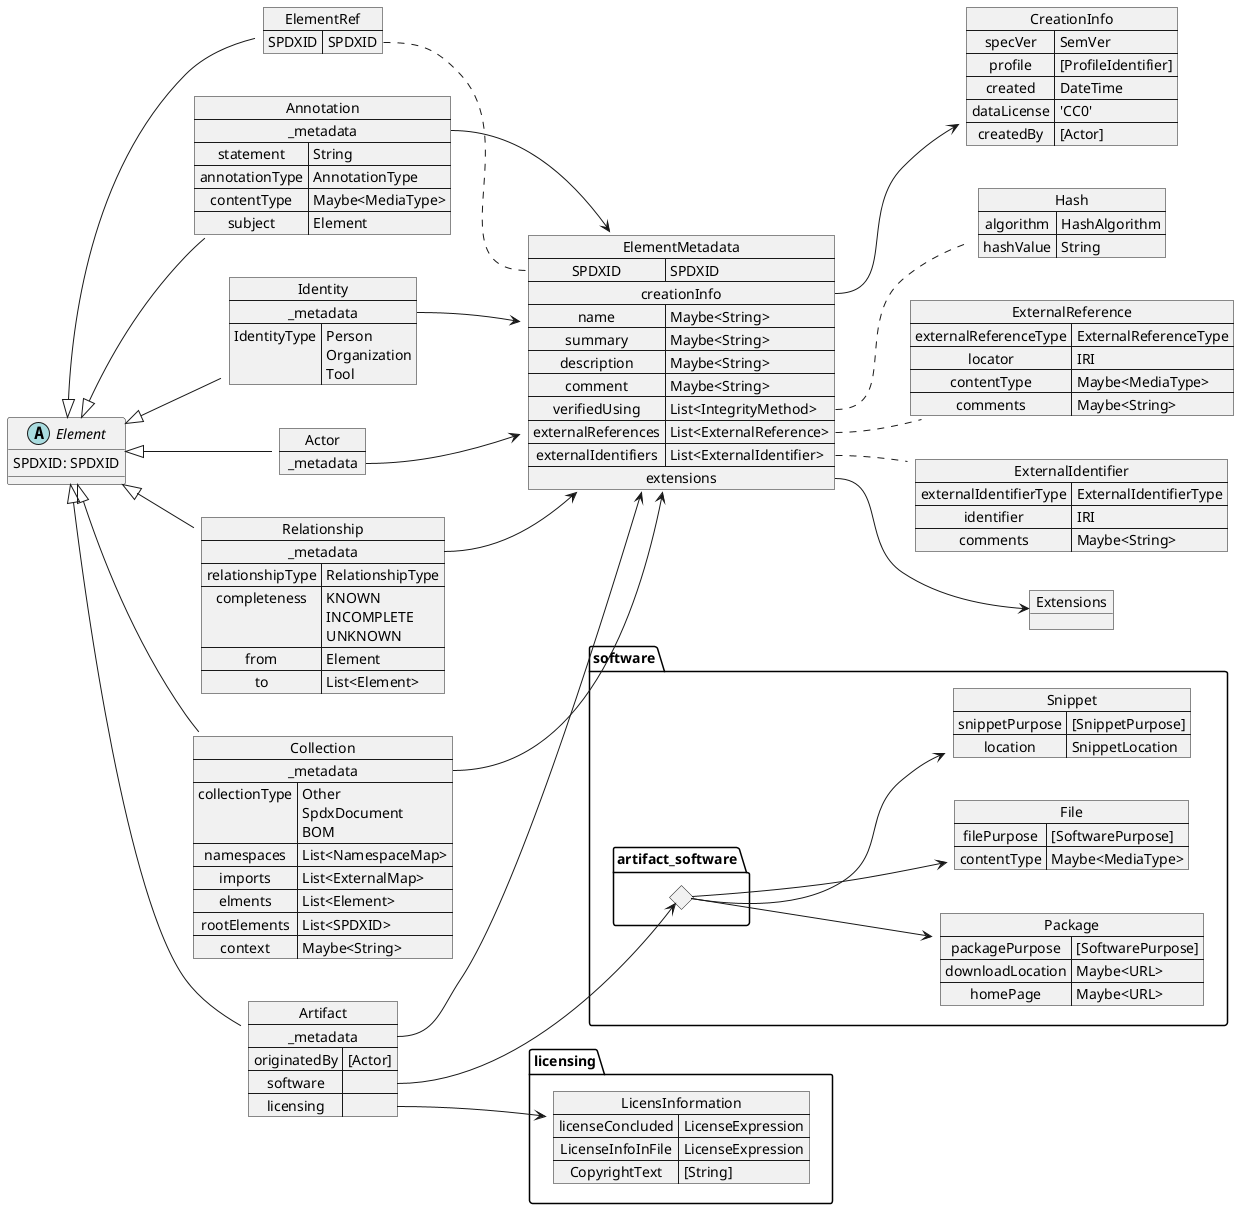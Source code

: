 @startuml
left to right direction

together {

map CreationInfo {
    specVer => SemVer
    profile => [ProfileIdentifier]
    created => DateTime
    dataLicense => 'CC0'
    createdBy => [Actor]
}
object Extensions
map ElementMetadata {
    SPDXID => SPDXID
    creationInfo *--> CreationInfo
    name => Maybe<String>
    summary => Maybe<String>
    description => Maybe<String>
    comment => Maybe<String>
    verifiedUsing => List<IntegrityMethod>
    externalReferences => List<ExternalReference>
    externalIdentifiers => List<ExternalIdentifier>
    extensions *--> Extensions
}
map ExternalReference {
    externalReferenceType => ExternalReferenceType
    locator => IRI
    contentType => Maybe<MediaType>
    comments => Maybe<String>
}
ElementMetadata::externalReferences .. ExternalReference
Map Hash {
    algorithm => HashAlgorithm
    hashValue => String
}
ElementMetadata::verifiedUsing .. Hash
Map ExternalIdentifier {
    externalIdentifierType => ExternalIdentifierType
    identifier => IRI
    comments => Maybe<String>
}
ElementMetadata::externalIdentifiers .. ExternalIdentifier

map Artifact {
    _metadata *--> ElementMetadata
    originatedBy => [Actor]
    software =>
    licensing =>
}

map Collection {
    _metadata *--> ElementMetadata
    collectionType => Other\nSpdxDocument\nBOM
    namespaces => List<NamespaceMap>
    imports => List<ExternalMap>
    elments => List<Element>
    rootElements => List<SPDXID>
    context => Maybe<String>
}


map Relationship {
    _metadata *--> ElementMetadata
    relationshipType => RelationshipType
    completeness => KNOWN\nINCOMPLETE\nUNKNOWN
    from => Element
    to => List<Element>
}

map Actor {
    _metadata *--> ElementMetadata
}

map Identity {
    _metadata *--> ElementMetadata
    IdentityType => Person\nOrganization\nTool
}

map Annotation {
    _metadata *--> ElementMetadata
    statement => String
    annotationType => AnnotationType
    contentType => Maybe<MediaType>
    subject => Element
}

package software {
    map Package {
        packagePurpose => [SoftwarePurpose]
        downloadLocation => Maybe<URL>
        homePage => Maybe<URL>
    }
    map File {
        filePurpose => [SoftwarePurpose]
        contentType => Maybe<MediaType>
    }
    Map Snippet {
        snippetPurpose => [SnippetPurpose]
        location => SnippetLocation
    }
    diamond artifact_software.dia
    artifact_software.dia --> Package
    artifact_software.dia --> File
    artifact_software.dia --> Snippet
    Artifact::software --> artifact_software.dia
}

package licensing {
    map LicensInformation {
        licenseConcluded => LicenseExpression
        LicenseInfoInFile => LicenseExpression
        CopyrightText => [String]
    }
    Artifact::licensing --> LicensInformation
}




map ElementRef {
    SPDXID => SPDXID
}
ElementRef::SPDXID .. ElementMetadata::SPDXID



abstract Element {
  SPDXID: SPDXID
  ' {method} toElementRef: Element
}
Element <|-- ElementRef
Element <|-- Identity
Element <|-- Actor
Element <|-- Relationship
Element <|-- Collection
Element <|-- Artifact
Element <|-- Annotation

}

' enum RelationshipType {
' DESCRIBES
' AMENDS
' CONTAINS
' ANCESTOR [do we need both?]
' DESCENDANT [do we need both?]
' VARIANT
' DEPENDS_ON
' BUILD_DEPENDENCY
' DEV_DEPENDENCY
' OPTIONAL_DEPENDENCY
' PROVIDED_DEPENDENCY
' TEST_DEPENDENCY
' RUNTIME_DEPENDENCY
' DEPENDENCY_MANIFEST
' DYNAMIC_LINK
' STATIC_LINK
' PREREQUISITE

' BUILD_TOOL
' DEV_TOOL
' TEST_TOOL

' GENERATES

' DISTRIBUTION_ARTIFACT
' EXAMPLE
' DATA_FILE
' TEST_CASE
' DOCUMENTATION
' METAFILE
' TEST
' OPTIONAL_COMPONENT
' PACKAGES

' PATCH
' COPY
' EXPANDED_FROM_ARCHIVE
' FILE_ADDED
' FILE_DELETED
' FILE_MODIFIED

' SUPPLIED_BY *new*
' OTHER
' }
' enum HashAlgorithm {
' SHA1
' SHA224
' SHA256 [default]
' SHA384
' SHA512
' SHA3-224
' SHA3-256
' SHA3-384
' SHA3-512
' MD2
' MD4
' MD5
' MD6
' SPDX-PVC-SHA1
' SPDX-PVC-SHA256
' BLAKE2b-256
' BLAKE2b-384
' BLAKE2b-512
' BLAKE3
' }

' RelationshipType -[hidden]-> HashAlgorithm

@enduml